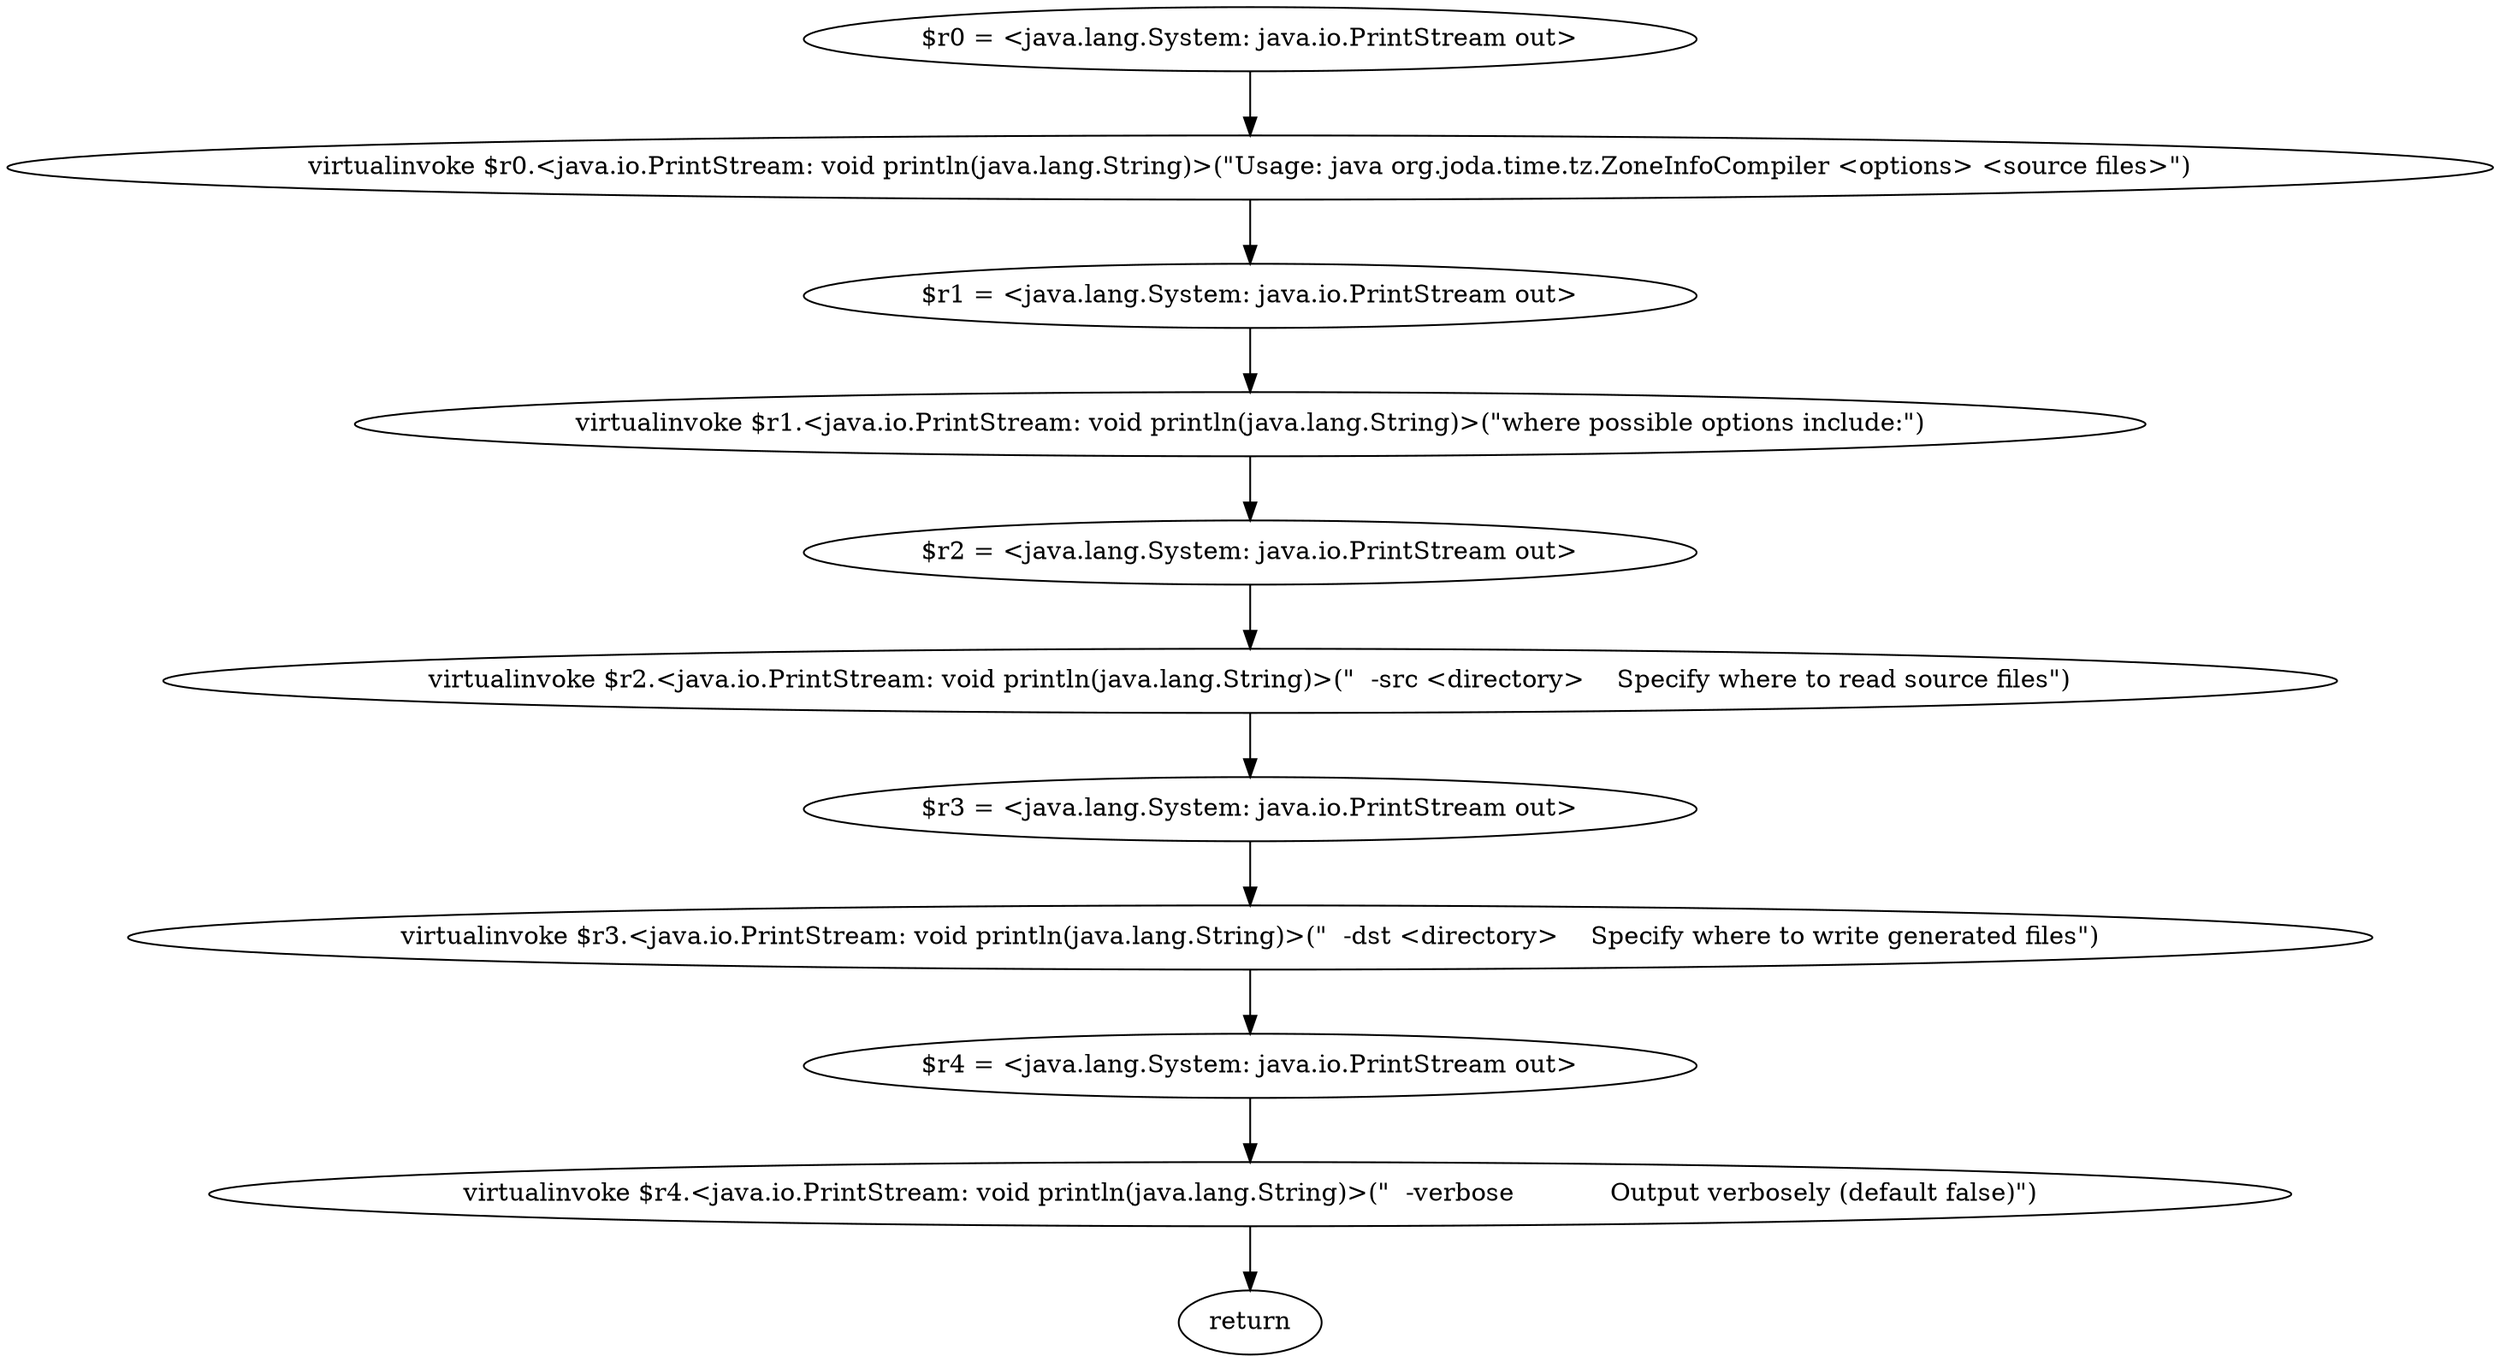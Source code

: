 digraph "unitGraph" {
    "$r0 = <java.lang.System: java.io.PrintStream out>"
    "virtualinvoke $r0.<java.io.PrintStream: void println(java.lang.String)>(\"Usage: java org.joda.time.tz.ZoneInfoCompiler <options> <source files>\")"
    "$r1 = <java.lang.System: java.io.PrintStream out>"
    "virtualinvoke $r1.<java.io.PrintStream: void println(java.lang.String)>(\"where possible options include:\")"
    "$r2 = <java.lang.System: java.io.PrintStream out>"
    "virtualinvoke $r2.<java.io.PrintStream: void println(java.lang.String)>(\"  -src <directory>    Specify where to read source files\")"
    "$r3 = <java.lang.System: java.io.PrintStream out>"
    "virtualinvoke $r3.<java.io.PrintStream: void println(java.lang.String)>(\"  -dst <directory>    Specify where to write generated files\")"
    "$r4 = <java.lang.System: java.io.PrintStream out>"
    "virtualinvoke $r4.<java.io.PrintStream: void println(java.lang.String)>(\"  -verbose            Output verbosely (default false)\")"
    "return"
    "$r0 = <java.lang.System: java.io.PrintStream out>"->"virtualinvoke $r0.<java.io.PrintStream: void println(java.lang.String)>(\"Usage: java org.joda.time.tz.ZoneInfoCompiler <options> <source files>\")";
    "virtualinvoke $r0.<java.io.PrintStream: void println(java.lang.String)>(\"Usage: java org.joda.time.tz.ZoneInfoCompiler <options> <source files>\")"->"$r1 = <java.lang.System: java.io.PrintStream out>";
    "$r1 = <java.lang.System: java.io.PrintStream out>"->"virtualinvoke $r1.<java.io.PrintStream: void println(java.lang.String)>(\"where possible options include:\")";
    "virtualinvoke $r1.<java.io.PrintStream: void println(java.lang.String)>(\"where possible options include:\")"->"$r2 = <java.lang.System: java.io.PrintStream out>";
    "$r2 = <java.lang.System: java.io.PrintStream out>"->"virtualinvoke $r2.<java.io.PrintStream: void println(java.lang.String)>(\"  -src <directory>    Specify where to read source files\")";
    "virtualinvoke $r2.<java.io.PrintStream: void println(java.lang.String)>(\"  -src <directory>    Specify where to read source files\")"->"$r3 = <java.lang.System: java.io.PrintStream out>";
    "$r3 = <java.lang.System: java.io.PrintStream out>"->"virtualinvoke $r3.<java.io.PrintStream: void println(java.lang.String)>(\"  -dst <directory>    Specify where to write generated files\")";
    "virtualinvoke $r3.<java.io.PrintStream: void println(java.lang.String)>(\"  -dst <directory>    Specify where to write generated files\")"->"$r4 = <java.lang.System: java.io.PrintStream out>";
    "$r4 = <java.lang.System: java.io.PrintStream out>"->"virtualinvoke $r4.<java.io.PrintStream: void println(java.lang.String)>(\"  -verbose            Output verbosely (default false)\")";
    "virtualinvoke $r4.<java.io.PrintStream: void println(java.lang.String)>(\"  -verbose            Output verbosely (default false)\")"->"return";
}
